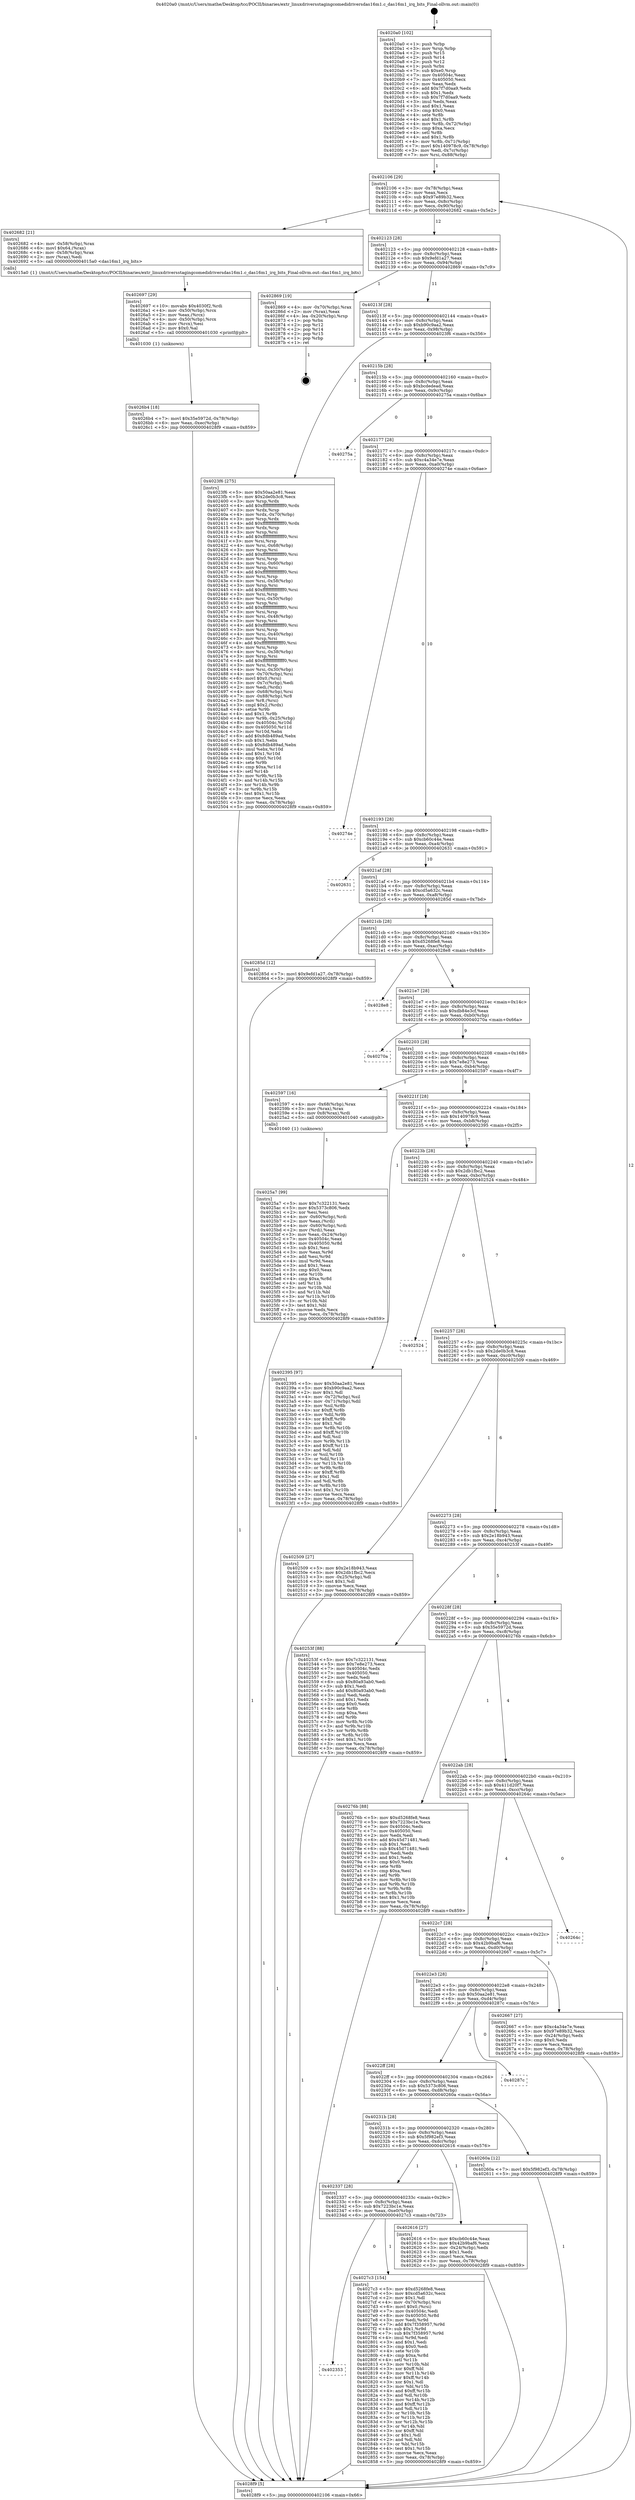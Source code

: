 digraph "0x4020a0" {
  label = "0x4020a0 (/mnt/c/Users/mathe/Desktop/tcc/POCII/binaries/extr_linuxdriversstagingcomedidriversdas16m1.c_das16m1_irq_bits_Final-ollvm.out::main(0))"
  labelloc = "t"
  node[shape=record]

  Entry [label="",width=0.3,height=0.3,shape=circle,fillcolor=black,style=filled]
  "0x402106" [label="{
     0x402106 [29]\l
     | [instrs]\l
     &nbsp;&nbsp;0x402106 \<+3\>: mov -0x78(%rbp),%eax\l
     &nbsp;&nbsp;0x402109 \<+2\>: mov %eax,%ecx\l
     &nbsp;&nbsp;0x40210b \<+6\>: sub $0x97e89b32,%ecx\l
     &nbsp;&nbsp;0x402111 \<+6\>: mov %eax,-0x8c(%rbp)\l
     &nbsp;&nbsp;0x402117 \<+6\>: mov %ecx,-0x90(%rbp)\l
     &nbsp;&nbsp;0x40211d \<+6\>: je 0000000000402682 \<main+0x5e2\>\l
  }"]
  "0x402682" [label="{
     0x402682 [21]\l
     | [instrs]\l
     &nbsp;&nbsp;0x402682 \<+4\>: mov -0x58(%rbp),%rax\l
     &nbsp;&nbsp;0x402686 \<+6\>: movl $0x64,(%rax)\l
     &nbsp;&nbsp;0x40268c \<+4\>: mov -0x58(%rbp),%rax\l
     &nbsp;&nbsp;0x402690 \<+2\>: mov (%rax),%edi\l
     &nbsp;&nbsp;0x402692 \<+5\>: call 00000000004015a0 \<das16m1_irq_bits\>\l
     | [calls]\l
     &nbsp;&nbsp;0x4015a0 \{1\} (/mnt/c/Users/mathe/Desktop/tcc/POCII/binaries/extr_linuxdriversstagingcomedidriversdas16m1.c_das16m1_irq_bits_Final-ollvm.out::das16m1_irq_bits)\l
  }"]
  "0x402123" [label="{
     0x402123 [28]\l
     | [instrs]\l
     &nbsp;&nbsp;0x402123 \<+5\>: jmp 0000000000402128 \<main+0x88\>\l
     &nbsp;&nbsp;0x402128 \<+6\>: mov -0x8c(%rbp),%eax\l
     &nbsp;&nbsp;0x40212e \<+5\>: sub $0x9efd1a27,%eax\l
     &nbsp;&nbsp;0x402133 \<+6\>: mov %eax,-0x94(%rbp)\l
     &nbsp;&nbsp;0x402139 \<+6\>: je 0000000000402869 \<main+0x7c9\>\l
  }"]
  Exit [label="",width=0.3,height=0.3,shape=circle,fillcolor=black,style=filled,peripheries=2]
  "0x402869" [label="{
     0x402869 [19]\l
     | [instrs]\l
     &nbsp;&nbsp;0x402869 \<+4\>: mov -0x70(%rbp),%rax\l
     &nbsp;&nbsp;0x40286d \<+2\>: mov (%rax),%eax\l
     &nbsp;&nbsp;0x40286f \<+4\>: lea -0x20(%rbp),%rsp\l
     &nbsp;&nbsp;0x402873 \<+1\>: pop %rbx\l
     &nbsp;&nbsp;0x402874 \<+2\>: pop %r12\l
     &nbsp;&nbsp;0x402876 \<+2\>: pop %r14\l
     &nbsp;&nbsp;0x402878 \<+2\>: pop %r15\l
     &nbsp;&nbsp;0x40287a \<+1\>: pop %rbp\l
     &nbsp;&nbsp;0x40287b \<+1\>: ret\l
  }"]
  "0x40213f" [label="{
     0x40213f [28]\l
     | [instrs]\l
     &nbsp;&nbsp;0x40213f \<+5\>: jmp 0000000000402144 \<main+0xa4\>\l
     &nbsp;&nbsp;0x402144 \<+6\>: mov -0x8c(%rbp),%eax\l
     &nbsp;&nbsp;0x40214a \<+5\>: sub $0xb90c9aa2,%eax\l
     &nbsp;&nbsp;0x40214f \<+6\>: mov %eax,-0x98(%rbp)\l
     &nbsp;&nbsp;0x402155 \<+6\>: je 00000000004023f6 \<main+0x356\>\l
  }"]
  "0x402353" [label="{
     0x402353\l
  }", style=dashed]
  "0x4023f6" [label="{
     0x4023f6 [275]\l
     | [instrs]\l
     &nbsp;&nbsp;0x4023f6 \<+5\>: mov $0x50aa2e81,%eax\l
     &nbsp;&nbsp;0x4023fb \<+5\>: mov $0x2de0b3c8,%ecx\l
     &nbsp;&nbsp;0x402400 \<+3\>: mov %rsp,%rdx\l
     &nbsp;&nbsp;0x402403 \<+4\>: add $0xfffffffffffffff0,%rdx\l
     &nbsp;&nbsp;0x402407 \<+3\>: mov %rdx,%rsp\l
     &nbsp;&nbsp;0x40240a \<+4\>: mov %rdx,-0x70(%rbp)\l
     &nbsp;&nbsp;0x40240e \<+3\>: mov %rsp,%rdx\l
     &nbsp;&nbsp;0x402411 \<+4\>: add $0xfffffffffffffff0,%rdx\l
     &nbsp;&nbsp;0x402415 \<+3\>: mov %rdx,%rsp\l
     &nbsp;&nbsp;0x402418 \<+3\>: mov %rsp,%rsi\l
     &nbsp;&nbsp;0x40241b \<+4\>: add $0xfffffffffffffff0,%rsi\l
     &nbsp;&nbsp;0x40241f \<+3\>: mov %rsi,%rsp\l
     &nbsp;&nbsp;0x402422 \<+4\>: mov %rsi,-0x68(%rbp)\l
     &nbsp;&nbsp;0x402426 \<+3\>: mov %rsp,%rsi\l
     &nbsp;&nbsp;0x402429 \<+4\>: add $0xfffffffffffffff0,%rsi\l
     &nbsp;&nbsp;0x40242d \<+3\>: mov %rsi,%rsp\l
     &nbsp;&nbsp;0x402430 \<+4\>: mov %rsi,-0x60(%rbp)\l
     &nbsp;&nbsp;0x402434 \<+3\>: mov %rsp,%rsi\l
     &nbsp;&nbsp;0x402437 \<+4\>: add $0xfffffffffffffff0,%rsi\l
     &nbsp;&nbsp;0x40243b \<+3\>: mov %rsi,%rsp\l
     &nbsp;&nbsp;0x40243e \<+4\>: mov %rsi,-0x58(%rbp)\l
     &nbsp;&nbsp;0x402442 \<+3\>: mov %rsp,%rsi\l
     &nbsp;&nbsp;0x402445 \<+4\>: add $0xfffffffffffffff0,%rsi\l
     &nbsp;&nbsp;0x402449 \<+3\>: mov %rsi,%rsp\l
     &nbsp;&nbsp;0x40244c \<+4\>: mov %rsi,-0x50(%rbp)\l
     &nbsp;&nbsp;0x402450 \<+3\>: mov %rsp,%rsi\l
     &nbsp;&nbsp;0x402453 \<+4\>: add $0xfffffffffffffff0,%rsi\l
     &nbsp;&nbsp;0x402457 \<+3\>: mov %rsi,%rsp\l
     &nbsp;&nbsp;0x40245a \<+4\>: mov %rsi,-0x48(%rbp)\l
     &nbsp;&nbsp;0x40245e \<+3\>: mov %rsp,%rsi\l
     &nbsp;&nbsp;0x402461 \<+4\>: add $0xfffffffffffffff0,%rsi\l
     &nbsp;&nbsp;0x402465 \<+3\>: mov %rsi,%rsp\l
     &nbsp;&nbsp;0x402468 \<+4\>: mov %rsi,-0x40(%rbp)\l
     &nbsp;&nbsp;0x40246c \<+3\>: mov %rsp,%rsi\l
     &nbsp;&nbsp;0x40246f \<+4\>: add $0xfffffffffffffff0,%rsi\l
     &nbsp;&nbsp;0x402473 \<+3\>: mov %rsi,%rsp\l
     &nbsp;&nbsp;0x402476 \<+4\>: mov %rsi,-0x38(%rbp)\l
     &nbsp;&nbsp;0x40247a \<+3\>: mov %rsp,%rsi\l
     &nbsp;&nbsp;0x40247d \<+4\>: add $0xfffffffffffffff0,%rsi\l
     &nbsp;&nbsp;0x402481 \<+3\>: mov %rsi,%rsp\l
     &nbsp;&nbsp;0x402484 \<+4\>: mov %rsi,-0x30(%rbp)\l
     &nbsp;&nbsp;0x402488 \<+4\>: mov -0x70(%rbp),%rsi\l
     &nbsp;&nbsp;0x40248c \<+6\>: movl $0x0,(%rsi)\l
     &nbsp;&nbsp;0x402492 \<+3\>: mov -0x7c(%rbp),%edi\l
     &nbsp;&nbsp;0x402495 \<+2\>: mov %edi,(%rdx)\l
     &nbsp;&nbsp;0x402497 \<+4\>: mov -0x68(%rbp),%rsi\l
     &nbsp;&nbsp;0x40249b \<+7\>: mov -0x88(%rbp),%r8\l
     &nbsp;&nbsp;0x4024a2 \<+3\>: mov %r8,(%rsi)\l
     &nbsp;&nbsp;0x4024a5 \<+3\>: cmpl $0x2,(%rdx)\l
     &nbsp;&nbsp;0x4024a8 \<+4\>: setne %r9b\l
     &nbsp;&nbsp;0x4024ac \<+4\>: and $0x1,%r9b\l
     &nbsp;&nbsp;0x4024b0 \<+4\>: mov %r9b,-0x25(%rbp)\l
     &nbsp;&nbsp;0x4024b4 \<+8\>: mov 0x40504c,%r10d\l
     &nbsp;&nbsp;0x4024bc \<+8\>: mov 0x405050,%r11d\l
     &nbsp;&nbsp;0x4024c4 \<+3\>: mov %r10d,%ebx\l
     &nbsp;&nbsp;0x4024c7 \<+6\>: add $0x8db489ad,%ebx\l
     &nbsp;&nbsp;0x4024cd \<+3\>: sub $0x1,%ebx\l
     &nbsp;&nbsp;0x4024d0 \<+6\>: sub $0x8db489ad,%ebx\l
     &nbsp;&nbsp;0x4024d6 \<+4\>: imul %ebx,%r10d\l
     &nbsp;&nbsp;0x4024da \<+4\>: and $0x1,%r10d\l
     &nbsp;&nbsp;0x4024de \<+4\>: cmp $0x0,%r10d\l
     &nbsp;&nbsp;0x4024e2 \<+4\>: sete %r9b\l
     &nbsp;&nbsp;0x4024e6 \<+4\>: cmp $0xa,%r11d\l
     &nbsp;&nbsp;0x4024ea \<+4\>: setl %r14b\l
     &nbsp;&nbsp;0x4024ee \<+3\>: mov %r9b,%r15b\l
     &nbsp;&nbsp;0x4024f1 \<+3\>: and %r14b,%r15b\l
     &nbsp;&nbsp;0x4024f4 \<+3\>: xor %r14b,%r9b\l
     &nbsp;&nbsp;0x4024f7 \<+3\>: or %r9b,%r15b\l
     &nbsp;&nbsp;0x4024fa \<+4\>: test $0x1,%r15b\l
     &nbsp;&nbsp;0x4024fe \<+3\>: cmovne %ecx,%eax\l
     &nbsp;&nbsp;0x402501 \<+3\>: mov %eax,-0x78(%rbp)\l
     &nbsp;&nbsp;0x402504 \<+5\>: jmp 00000000004028f9 \<main+0x859\>\l
  }"]
  "0x40215b" [label="{
     0x40215b [28]\l
     | [instrs]\l
     &nbsp;&nbsp;0x40215b \<+5\>: jmp 0000000000402160 \<main+0xc0\>\l
     &nbsp;&nbsp;0x402160 \<+6\>: mov -0x8c(%rbp),%eax\l
     &nbsp;&nbsp;0x402166 \<+5\>: sub $0xbcdedead,%eax\l
     &nbsp;&nbsp;0x40216b \<+6\>: mov %eax,-0x9c(%rbp)\l
     &nbsp;&nbsp;0x402171 \<+6\>: je 000000000040275a \<main+0x6ba\>\l
  }"]
  "0x4027c3" [label="{
     0x4027c3 [154]\l
     | [instrs]\l
     &nbsp;&nbsp;0x4027c3 \<+5\>: mov $0xd5268fe8,%eax\l
     &nbsp;&nbsp;0x4027c8 \<+5\>: mov $0xcd5a632c,%ecx\l
     &nbsp;&nbsp;0x4027cd \<+2\>: mov $0x1,%dl\l
     &nbsp;&nbsp;0x4027cf \<+4\>: mov -0x70(%rbp),%rsi\l
     &nbsp;&nbsp;0x4027d3 \<+6\>: movl $0x0,(%rsi)\l
     &nbsp;&nbsp;0x4027d9 \<+7\>: mov 0x40504c,%edi\l
     &nbsp;&nbsp;0x4027e0 \<+8\>: mov 0x405050,%r8d\l
     &nbsp;&nbsp;0x4027e8 \<+3\>: mov %edi,%r9d\l
     &nbsp;&nbsp;0x4027eb \<+7\>: add $0x7f358957,%r9d\l
     &nbsp;&nbsp;0x4027f2 \<+4\>: sub $0x1,%r9d\l
     &nbsp;&nbsp;0x4027f6 \<+7\>: sub $0x7f358957,%r9d\l
     &nbsp;&nbsp;0x4027fd \<+4\>: imul %r9d,%edi\l
     &nbsp;&nbsp;0x402801 \<+3\>: and $0x1,%edi\l
     &nbsp;&nbsp;0x402804 \<+3\>: cmp $0x0,%edi\l
     &nbsp;&nbsp;0x402807 \<+4\>: sete %r10b\l
     &nbsp;&nbsp;0x40280b \<+4\>: cmp $0xa,%r8d\l
     &nbsp;&nbsp;0x40280f \<+4\>: setl %r11b\l
     &nbsp;&nbsp;0x402813 \<+3\>: mov %r10b,%bl\l
     &nbsp;&nbsp;0x402816 \<+3\>: xor $0xff,%bl\l
     &nbsp;&nbsp;0x402819 \<+3\>: mov %r11b,%r14b\l
     &nbsp;&nbsp;0x40281c \<+4\>: xor $0xff,%r14b\l
     &nbsp;&nbsp;0x402820 \<+3\>: xor $0x1,%dl\l
     &nbsp;&nbsp;0x402823 \<+3\>: mov %bl,%r15b\l
     &nbsp;&nbsp;0x402826 \<+4\>: and $0xff,%r15b\l
     &nbsp;&nbsp;0x40282a \<+3\>: and %dl,%r10b\l
     &nbsp;&nbsp;0x40282d \<+3\>: mov %r14b,%r12b\l
     &nbsp;&nbsp;0x402830 \<+4\>: and $0xff,%r12b\l
     &nbsp;&nbsp;0x402834 \<+3\>: and %dl,%r11b\l
     &nbsp;&nbsp;0x402837 \<+3\>: or %r10b,%r15b\l
     &nbsp;&nbsp;0x40283a \<+3\>: or %r11b,%r12b\l
     &nbsp;&nbsp;0x40283d \<+3\>: xor %r12b,%r15b\l
     &nbsp;&nbsp;0x402840 \<+3\>: or %r14b,%bl\l
     &nbsp;&nbsp;0x402843 \<+3\>: xor $0xff,%bl\l
     &nbsp;&nbsp;0x402846 \<+3\>: or $0x1,%dl\l
     &nbsp;&nbsp;0x402849 \<+2\>: and %dl,%bl\l
     &nbsp;&nbsp;0x40284b \<+3\>: or %bl,%r15b\l
     &nbsp;&nbsp;0x40284e \<+4\>: test $0x1,%r15b\l
     &nbsp;&nbsp;0x402852 \<+3\>: cmovne %ecx,%eax\l
     &nbsp;&nbsp;0x402855 \<+3\>: mov %eax,-0x78(%rbp)\l
     &nbsp;&nbsp;0x402858 \<+5\>: jmp 00000000004028f9 \<main+0x859\>\l
  }"]
  "0x40275a" [label="{
     0x40275a\l
  }", style=dashed]
  "0x402177" [label="{
     0x402177 [28]\l
     | [instrs]\l
     &nbsp;&nbsp;0x402177 \<+5\>: jmp 000000000040217c \<main+0xdc\>\l
     &nbsp;&nbsp;0x40217c \<+6\>: mov -0x8c(%rbp),%eax\l
     &nbsp;&nbsp;0x402182 \<+5\>: sub $0xc4a34e7e,%eax\l
     &nbsp;&nbsp;0x402187 \<+6\>: mov %eax,-0xa0(%rbp)\l
     &nbsp;&nbsp;0x40218d \<+6\>: je 000000000040274e \<main+0x6ae\>\l
  }"]
  "0x4026b4" [label="{
     0x4026b4 [18]\l
     | [instrs]\l
     &nbsp;&nbsp;0x4026b4 \<+7\>: movl $0x35e5972d,-0x78(%rbp)\l
     &nbsp;&nbsp;0x4026bb \<+6\>: mov %eax,-0xec(%rbp)\l
     &nbsp;&nbsp;0x4026c1 \<+5\>: jmp 00000000004028f9 \<main+0x859\>\l
  }"]
  "0x40274e" [label="{
     0x40274e\l
  }", style=dashed]
  "0x402193" [label="{
     0x402193 [28]\l
     | [instrs]\l
     &nbsp;&nbsp;0x402193 \<+5\>: jmp 0000000000402198 \<main+0xf8\>\l
     &nbsp;&nbsp;0x402198 \<+6\>: mov -0x8c(%rbp),%eax\l
     &nbsp;&nbsp;0x40219e \<+5\>: sub $0xcb60c44e,%eax\l
     &nbsp;&nbsp;0x4021a3 \<+6\>: mov %eax,-0xa4(%rbp)\l
     &nbsp;&nbsp;0x4021a9 \<+6\>: je 0000000000402631 \<main+0x591\>\l
  }"]
  "0x402697" [label="{
     0x402697 [29]\l
     | [instrs]\l
     &nbsp;&nbsp;0x402697 \<+10\>: movabs $0x4030f2,%rdi\l
     &nbsp;&nbsp;0x4026a1 \<+4\>: mov -0x50(%rbp),%rcx\l
     &nbsp;&nbsp;0x4026a5 \<+2\>: mov %eax,(%rcx)\l
     &nbsp;&nbsp;0x4026a7 \<+4\>: mov -0x50(%rbp),%rcx\l
     &nbsp;&nbsp;0x4026ab \<+2\>: mov (%rcx),%esi\l
     &nbsp;&nbsp;0x4026ad \<+2\>: mov $0x0,%al\l
     &nbsp;&nbsp;0x4026af \<+5\>: call 0000000000401030 \<printf@plt\>\l
     | [calls]\l
     &nbsp;&nbsp;0x401030 \{1\} (unknown)\l
  }"]
  "0x402631" [label="{
     0x402631\l
  }", style=dashed]
  "0x4021af" [label="{
     0x4021af [28]\l
     | [instrs]\l
     &nbsp;&nbsp;0x4021af \<+5\>: jmp 00000000004021b4 \<main+0x114\>\l
     &nbsp;&nbsp;0x4021b4 \<+6\>: mov -0x8c(%rbp),%eax\l
     &nbsp;&nbsp;0x4021ba \<+5\>: sub $0xcd5a632c,%eax\l
     &nbsp;&nbsp;0x4021bf \<+6\>: mov %eax,-0xa8(%rbp)\l
     &nbsp;&nbsp;0x4021c5 \<+6\>: je 000000000040285d \<main+0x7bd\>\l
  }"]
  "0x402337" [label="{
     0x402337 [28]\l
     | [instrs]\l
     &nbsp;&nbsp;0x402337 \<+5\>: jmp 000000000040233c \<main+0x29c\>\l
     &nbsp;&nbsp;0x40233c \<+6\>: mov -0x8c(%rbp),%eax\l
     &nbsp;&nbsp;0x402342 \<+5\>: sub $0x7223bc1e,%eax\l
     &nbsp;&nbsp;0x402347 \<+6\>: mov %eax,-0xe0(%rbp)\l
     &nbsp;&nbsp;0x40234d \<+6\>: je 00000000004027c3 \<main+0x723\>\l
  }"]
  "0x40285d" [label="{
     0x40285d [12]\l
     | [instrs]\l
     &nbsp;&nbsp;0x40285d \<+7\>: movl $0x9efd1a27,-0x78(%rbp)\l
     &nbsp;&nbsp;0x402864 \<+5\>: jmp 00000000004028f9 \<main+0x859\>\l
  }"]
  "0x4021cb" [label="{
     0x4021cb [28]\l
     | [instrs]\l
     &nbsp;&nbsp;0x4021cb \<+5\>: jmp 00000000004021d0 \<main+0x130\>\l
     &nbsp;&nbsp;0x4021d0 \<+6\>: mov -0x8c(%rbp),%eax\l
     &nbsp;&nbsp;0x4021d6 \<+5\>: sub $0xd5268fe8,%eax\l
     &nbsp;&nbsp;0x4021db \<+6\>: mov %eax,-0xac(%rbp)\l
     &nbsp;&nbsp;0x4021e1 \<+6\>: je 00000000004028e8 \<main+0x848\>\l
  }"]
  "0x402616" [label="{
     0x402616 [27]\l
     | [instrs]\l
     &nbsp;&nbsp;0x402616 \<+5\>: mov $0xcb60c44e,%eax\l
     &nbsp;&nbsp;0x40261b \<+5\>: mov $0x42b9baf6,%ecx\l
     &nbsp;&nbsp;0x402620 \<+3\>: mov -0x24(%rbp),%edx\l
     &nbsp;&nbsp;0x402623 \<+3\>: cmp $0x1,%edx\l
     &nbsp;&nbsp;0x402626 \<+3\>: cmovl %ecx,%eax\l
     &nbsp;&nbsp;0x402629 \<+3\>: mov %eax,-0x78(%rbp)\l
     &nbsp;&nbsp;0x40262c \<+5\>: jmp 00000000004028f9 \<main+0x859\>\l
  }"]
  "0x4028e8" [label="{
     0x4028e8\l
  }", style=dashed]
  "0x4021e7" [label="{
     0x4021e7 [28]\l
     | [instrs]\l
     &nbsp;&nbsp;0x4021e7 \<+5\>: jmp 00000000004021ec \<main+0x14c\>\l
     &nbsp;&nbsp;0x4021ec \<+6\>: mov -0x8c(%rbp),%eax\l
     &nbsp;&nbsp;0x4021f2 \<+5\>: sub $0xdb84e3cf,%eax\l
     &nbsp;&nbsp;0x4021f7 \<+6\>: mov %eax,-0xb0(%rbp)\l
     &nbsp;&nbsp;0x4021fd \<+6\>: je 000000000040270a \<main+0x66a\>\l
  }"]
  "0x40231b" [label="{
     0x40231b [28]\l
     | [instrs]\l
     &nbsp;&nbsp;0x40231b \<+5\>: jmp 0000000000402320 \<main+0x280\>\l
     &nbsp;&nbsp;0x402320 \<+6\>: mov -0x8c(%rbp),%eax\l
     &nbsp;&nbsp;0x402326 \<+5\>: sub $0x5f982ef3,%eax\l
     &nbsp;&nbsp;0x40232b \<+6\>: mov %eax,-0xdc(%rbp)\l
     &nbsp;&nbsp;0x402331 \<+6\>: je 0000000000402616 \<main+0x576\>\l
  }"]
  "0x40270a" [label="{
     0x40270a\l
  }", style=dashed]
  "0x402203" [label="{
     0x402203 [28]\l
     | [instrs]\l
     &nbsp;&nbsp;0x402203 \<+5\>: jmp 0000000000402208 \<main+0x168\>\l
     &nbsp;&nbsp;0x402208 \<+6\>: mov -0x8c(%rbp),%eax\l
     &nbsp;&nbsp;0x40220e \<+5\>: sub $0x7e8e273,%eax\l
     &nbsp;&nbsp;0x402213 \<+6\>: mov %eax,-0xb4(%rbp)\l
     &nbsp;&nbsp;0x402219 \<+6\>: je 0000000000402597 \<main+0x4f7\>\l
  }"]
  "0x40260a" [label="{
     0x40260a [12]\l
     | [instrs]\l
     &nbsp;&nbsp;0x40260a \<+7\>: movl $0x5f982ef3,-0x78(%rbp)\l
     &nbsp;&nbsp;0x402611 \<+5\>: jmp 00000000004028f9 \<main+0x859\>\l
  }"]
  "0x402597" [label="{
     0x402597 [16]\l
     | [instrs]\l
     &nbsp;&nbsp;0x402597 \<+4\>: mov -0x68(%rbp),%rax\l
     &nbsp;&nbsp;0x40259b \<+3\>: mov (%rax),%rax\l
     &nbsp;&nbsp;0x40259e \<+4\>: mov 0x8(%rax),%rdi\l
     &nbsp;&nbsp;0x4025a2 \<+5\>: call 0000000000401040 \<atoi@plt\>\l
     | [calls]\l
     &nbsp;&nbsp;0x401040 \{1\} (unknown)\l
  }"]
  "0x40221f" [label="{
     0x40221f [28]\l
     | [instrs]\l
     &nbsp;&nbsp;0x40221f \<+5\>: jmp 0000000000402224 \<main+0x184\>\l
     &nbsp;&nbsp;0x402224 \<+6\>: mov -0x8c(%rbp),%eax\l
     &nbsp;&nbsp;0x40222a \<+5\>: sub $0x140978c9,%eax\l
     &nbsp;&nbsp;0x40222f \<+6\>: mov %eax,-0xb8(%rbp)\l
     &nbsp;&nbsp;0x402235 \<+6\>: je 0000000000402395 \<main+0x2f5\>\l
  }"]
  "0x4022ff" [label="{
     0x4022ff [28]\l
     | [instrs]\l
     &nbsp;&nbsp;0x4022ff \<+5\>: jmp 0000000000402304 \<main+0x264\>\l
     &nbsp;&nbsp;0x402304 \<+6\>: mov -0x8c(%rbp),%eax\l
     &nbsp;&nbsp;0x40230a \<+5\>: sub $0x5373c806,%eax\l
     &nbsp;&nbsp;0x40230f \<+6\>: mov %eax,-0xd8(%rbp)\l
     &nbsp;&nbsp;0x402315 \<+6\>: je 000000000040260a \<main+0x56a\>\l
  }"]
  "0x402395" [label="{
     0x402395 [97]\l
     | [instrs]\l
     &nbsp;&nbsp;0x402395 \<+5\>: mov $0x50aa2e81,%eax\l
     &nbsp;&nbsp;0x40239a \<+5\>: mov $0xb90c9aa2,%ecx\l
     &nbsp;&nbsp;0x40239f \<+2\>: mov $0x1,%dl\l
     &nbsp;&nbsp;0x4023a1 \<+4\>: mov -0x72(%rbp),%sil\l
     &nbsp;&nbsp;0x4023a5 \<+4\>: mov -0x71(%rbp),%dil\l
     &nbsp;&nbsp;0x4023a9 \<+3\>: mov %sil,%r8b\l
     &nbsp;&nbsp;0x4023ac \<+4\>: xor $0xff,%r8b\l
     &nbsp;&nbsp;0x4023b0 \<+3\>: mov %dil,%r9b\l
     &nbsp;&nbsp;0x4023b3 \<+4\>: xor $0xff,%r9b\l
     &nbsp;&nbsp;0x4023b7 \<+3\>: xor $0x1,%dl\l
     &nbsp;&nbsp;0x4023ba \<+3\>: mov %r8b,%r10b\l
     &nbsp;&nbsp;0x4023bd \<+4\>: and $0xff,%r10b\l
     &nbsp;&nbsp;0x4023c1 \<+3\>: and %dl,%sil\l
     &nbsp;&nbsp;0x4023c4 \<+3\>: mov %r9b,%r11b\l
     &nbsp;&nbsp;0x4023c7 \<+4\>: and $0xff,%r11b\l
     &nbsp;&nbsp;0x4023cb \<+3\>: and %dl,%dil\l
     &nbsp;&nbsp;0x4023ce \<+3\>: or %sil,%r10b\l
     &nbsp;&nbsp;0x4023d1 \<+3\>: or %dil,%r11b\l
     &nbsp;&nbsp;0x4023d4 \<+3\>: xor %r11b,%r10b\l
     &nbsp;&nbsp;0x4023d7 \<+3\>: or %r9b,%r8b\l
     &nbsp;&nbsp;0x4023da \<+4\>: xor $0xff,%r8b\l
     &nbsp;&nbsp;0x4023de \<+3\>: or $0x1,%dl\l
     &nbsp;&nbsp;0x4023e1 \<+3\>: and %dl,%r8b\l
     &nbsp;&nbsp;0x4023e4 \<+3\>: or %r8b,%r10b\l
     &nbsp;&nbsp;0x4023e7 \<+4\>: test $0x1,%r10b\l
     &nbsp;&nbsp;0x4023eb \<+3\>: cmovne %ecx,%eax\l
     &nbsp;&nbsp;0x4023ee \<+3\>: mov %eax,-0x78(%rbp)\l
     &nbsp;&nbsp;0x4023f1 \<+5\>: jmp 00000000004028f9 \<main+0x859\>\l
  }"]
  "0x40223b" [label="{
     0x40223b [28]\l
     | [instrs]\l
     &nbsp;&nbsp;0x40223b \<+5\>: jmp 0000000000402240 \<main+0x1a0\>\l
     &nbsp;&nbsp;0x402240 \<+6\>: mov -0x8c(%rbp),%eax\l
     &nbsp;&nbsp;0x402246 \<+5\>: sub $0x2db1fbc2,%eax\l
     &nbsp;&nbsp;0x40224b \<+6\>: mov %eax,-0xbc(%rbp)\l
     &nbsp;&nbsp;0x402251 \<+6\>: je 0000000000402524 \<main+0x484\>\l
  }"]
  "0x4028f9" [label="{
     0x4028f9 [5]\l
     | [instrs]\l
     &nbsp;&nbsp;0x4028f9 \<+5\>: jmp 0000000000402106 \<main+0x66\>\l
  }"]
  "0x4020a0" [label="{
     0x4020a0 [102]\l
     | [instrs]\l
     &nbsp;&nbsp;0x4020a0 \<+1\>: push %rbp\l
     &nbsp;&nbsp;0x4020a1 \<+3\>: mov %rsp,%rbp\l
     &nbsp;&nbsp;0x4020a4 \<+2\>: push %r15\l
     &nbsp;&nbsp;0x4020a6 \<+2\>: push %r14\l
     &nbsp;&nbsp;0x4020a8 \<+2\>: push %r12\l
     &nbsp;&nbsp;0x4020aa \<+1\>: push %rbx\l
     &nbsp;&nbsp;0x4020ab \<+7\>: sub $0xe0,%rsp\l
     &nbsp;&nbsp;0x4020b2 \<+7\>: mov 0x40504c,%eax\l
     &nbsp;&nbsp;0x4020b9 \<+7\>: mov 0x405050,%ecx\l
     &nbsp;&nbsp;0x4020c0 \<+2\>: mov %eax,%edx\l
     &nbsp;&nbsp;0x4020c2 \<+6\>: add $0x7f7d0aa9,%edx\l
     &nbsp;&nbsp;0x4020c8 \<+3\>: sub $0x1,%edx\l
     &nbsp;&nbsp;0x4020cb \<+6\>: sub $0x7f7d0aa9,%edx\l
     &nbsp;&nbsp;0x4020d1 \<+3\>: imul %edx,%eax\l
     &nbsp;&nbsp;0x4020d4 \<+3\>: and $0x1,%eax\l
     &nbsp;&nbsp;0x4020d7 \<+3\>: cmp $0x0,%eax\l
     &nbsp;&nbsp;0x4020da \<+4\>: sete %r8b\l
     &nbsp;&nbsp;0x4020de \<+4\>: and $0x1,%r8b\l
     &nbsp;&nbsp;0x4020e2 \<+4\>: mov %r8b,-0x72(%rbp)\l
     &nbsp;&nbsp;0x4020e6 \<+3\>: cmp $0xa,%ecx\l
     &nbsp;&nbsp;0x4020e9 \<+4\>: setl %r8b\l
     &nbsp;&nbsp;0x4020ed \<+4\>: and $0x1,%r8b\l
     &nbsp;&nbsp;0x4020f1 \<+4\>: mov %r8b,-0x71(%rbp)\l
     &nbsp;&nbsp;0x4020f5 \<+7\>: movl $0x140978c9,-0x78(%rbp)\l
     &nbsp;&nbsp;0x4020fc \<+3\>: mov %edi,-0x7c(%rbp)\l
     &nbsp;&nbsp;0x4020ff \<+7\>: mov %rsi,-0x88(%rbp)\l
  }"]
  "0x40287c" [label="{
     0x40287c\l
  }", style=dashed]
  "0x4022e3" [label="{
     0x4022e3 [28]\l
     | [instrs]\l
     &nbsp;&nbsp;0x4022e3 \<+5\>: jmp 00000000004022e8 \<main+0x248\>\l
     &nbsp;&nbsp;0x4022e8 \<+6\>: mov -0x8c(%rbp),%eax\l
     &nbsp;&nbsp;0x4022ee \<+5\>: sub $0x50aa2e81,%eax\l
     &nbsp;&nbsp;0x4022f3 \<+6\>: mov %eax,-0xd4(%rbp)\l
     &nbsp;&nbsp;0x4022f9 \<+6\>: je 000000000040287c \<main+0x7dc\>\l
  }"]
  "0x402524" [label="{
     0x402524\l
  }", style=dashed]
  "0x402257" [label="{
     0x402257 [28]\l
     | [instrs]\l
     &nbsp;&nbsp;0x402257 \<+5\>: jmp 000000000040225c \<main+0x1bc\>\l
     &nbsp;&nbsp;0x40225c \<+6\>: mov -0x8c(%rbp),%eax\l
     &nbsp;&nbsp;0x402262 \<+5\>: sub $0x2de0b3c8,%eax\l
     &nbsp;&nbsp;0x402267 \<+6\>: mov %eax,-0xc0(%rbp)\l
     &nbsp;&nbsp;0x40226d \<+6\>: je 0000000000402509 \<main+0x469\>\l
  }"]
  "0x402667" [label="{
     0x402667 [27]\l
     | [instrs]\l
     &nbsp;&nbsp;0x402667 \<+5\>: mov $0xc4a34e7e,%eax\l
     &nbsp;&nbsp;0x40266c \<+5\>: mov $0x97e89b32,%ecx\l
     &nbsp;&nbsp;0x402671 \<+3\>: mov -0x24(%rbp),%edx\l
     &nbsp;&nbsp;0x402674 \<+3\>: cmp $0x0,%edx\l
     &nbsp;&nbsp;0x402677 \<+3\>: cmove %ecx,%eax\l
     &nbsp;&nbsp;0x40267a \<+3\>: mov %eax,-0x78(%rbp)\l
     &nbsp;&nbsp;0x40267d \<+5\>: jmp 00000000004028f9 \<main+0x859\>\l
  }"]
  "0x402509" [label="{
     0x402509 [27]\l
     | [instrs]\l
     &nbsp;&nbsp;0x402509 \<+5\>: mov $0x2e18b943,%eax\l
     &nbsp;&nbsp;0x40250e \<+5\>: mov $0x2db1fbc2,%ecx\l
     &nbsp;&nbsp;0x402513 \<+3\>: mov -0x25(%rbp),%dl\l
     &nbsp;&nbsp;0x402516 \<+3\>: test $0x1,%dl\l
     &nbsp;&nbsp;0x402519 \<+3\>: cmovne %ecx,%eax\l
     &nbsp;&nbsp;0x40251c \<+3\>: mov %eax,-0x78(%rbp)\l
     &nbsp;&nbsp;0x40251f \<+5\>: jmp 00000000004028f9 \<main+0x859\>\l
  }"]
  "0x402273" [label="{
     0x402273 [28]\l
     | [instrs]\l
     &nbsp;&nbsp;0x402273 \<+5\>: jmp 0000000000402278 \<main+0x1d8\>\l
     &nbsp;&nbsp;0x402278 \<+6\>: mov -0x8c(%rbp),%eax\l
     &nbsp;&nbsp;0x40227e \<+5\>: sub $0x2e18b943,%eax\l
     &nbsp;&nbsp;0x402283 \<+6\>: mov %eax,-0xc4(%rbp)\l
     &nbsp;&nbsp;0x402289 \<+6\>: je 000000000040253f \<main+0x49f\>\l
  }"]
  "0x4022c7" [label="{
     0x4022c7 [28]\l
     | [instrs]\l
     &nbsp;&nbsp;0x4022c7 \<+5\>: jmp 00000000004022cc \<main+0x22c\>\l
     &nbsp;&nbsp;0x4022cc \<+6\>: mov -0x8c(%rbp),%eax\l
     &nbsp;&nbsp;0x4022d2 \<+5\>: sub $0x42b9baf6,%eax\l
     &nbsp;&nbsp;0x4022d7 \<+6\>: mov %eax,-0xd0(%rbp)\l
     &nbsp;&nbsp;0x4022dd \<+6\>: je 0000000000402667 \<main+0x5c7\>\l
  }"]
  "0x40253f" [label="{
     0x40253f [88]\l
     | [instrs]\l
     &nbsp;&nbsp;0x40253f \<+5\>: mov $0x7c322131,%eax\l
     &nbsp;&nbsp;0x402544 \<+5\>: mov $0x7e8e273,%ecx\l
     &nbsp;&nbsp;0x402549 \<+7\>: mov 0x40504c,%edx\l
     &nbsp;&nbsp;0x402550 \<+7\>: mov 0x405050,%esi\l
     &nbsp;&nbsp;0x402557 \<+2\>: mov %edx,%edi\l
     &nbsp;&nbsp;0x402559 \<+6\>: sub $0x80a93ab0,%edi\l
     &nbsp;&nbsp;0x40255f \<+3\>: sub $0x1,%edi\l
     &nbsp;&nbsp;0x402562 \<+6\>: add $0x80a93ab0,%edi\l
     &nbsp;&nbsp;0x402568 \<+3\>: imul %edi,%edx\l
     &nbsp;&nbsp;0x40256b \<+3\>: and $0x1,%edx\l
     &nbsp;&nbsp;0x40256e \<+3\>: cmp $0x0,%edx\l
     &nbsp;&nbsp;0x402571 \<+4\>: sete %r8b\l
     &nbsp;&nbsp;0x402575 \<+3\>: cmp $0xa,%esi\l
     &nbsp;&nbsp;0x402578 \<+4\>: setl %r9b\l
     &nbsp;&nbsp;0x40257c \<+3\>: mov %r8b,%r10b\l
     &nbsp;&nbsp;0x40257f \<+3\>: and %r9b,%r10b\l
     &nbsp;&nbsp;0x402582 \<+3\>: xor %r9b,%r8b\l
     &nbsp;&nbsp;0x402585 \<+3\>: or %r8b,%r10b\l
     &nbsp;&nbsp;0x402588 \<+4\>: test $0x1,%r10b\l
     &nbsp;&nbsp;0x40258c \<+3\>: cmovne %ecx,%eax\l
     &nbsp;&nbsp;0x40258f \<+3\>: mov %eax,-0x78(%rbp)\l
     &nbsp;&nbsp;0x402592 \<+5\>: jmp 00000000004028f9 \<main+0x859\>\l
  }"]
  "0x40228f" [label="{
     0x40228f [28]\l
     | [instrs]\l
     &nbsp;&nbsp;0x40228f \<+5\>: jmp 0000000000402294 \<main+0x1f4\>\l
     &nbsp;&nbsp;0x402294 \<+6\>: mov -0x8c(%rbp),%eax\l
     &nbsp;&nbsp;0x40229a \<+5\>: sub $0x35e5972d,%eax\l
     &nbsp;&nbsp;0x40229f \<+6\>: mov %eax,-0xc8(%rbp)\l
     &nbsp;&nbsp;0x4022a5 \<+6\>: je 000000000040276b \<main+0x6cb\>\l
  }"]
  "0x4025a7" [label="{
     0x4025a7 [99]\l
     | [instrs]\l
     &nbsp;&nbsp;0x4025a7 \<+5\>: mov $0x7c322131,%ecx\l
     &nbsp;&nbsp;0x4025ac \<+5\>: mov $0x5373c806,%edx\l
     &nbsp;&nbsp;0x4025b1 \<+2\>: xor %esi,%esi\l
     &nbsp;&nbsp;0x4025b3 \<+4\>: mov -0x60(%rbp),%rdi\l
     &nbsp;&nbsp;0x4025b7 \<+2\>: mov %eax,(%rdi)\l
     &nbsp;&nbsp;0x4025b9 \<+4\>: mov -0x60(%rbp),%rdi\l
     &nbsp;&nbsp;0x4025bd \<+2\>: mov (%rdi),%eax\l
     &nbsp;&nbsp;0x4025bf \<+3\>: mov %eax,-0x24(%rbp)\l
     &nbsp;&nbsp;0x4025c2 \<+7\>: mov 0x40504c,%eax\l
     &nbsp;&nbsp;0x4025c9 \<+8\>: mov 0x405050,%r8d\l
     &nbsp;&nbsp;0x4025d1 \<+3\>: sub $0x1,%esi\l
     &nbsp;&nbsp;0x4025d4 \<+3\>: mov %eax,%r9d\l
     &nbsp;&nbsp;0x4025d7 \<+3\>: add %esi,%r9d\l
     &nbsp;&nbsp;0x4025da \<+4\>: imul %r9d,%eax\l
     &nbsp;&nbsp;0x4025de \<+3\>: and $0x1,%eax\l
     &nbsp;&nbsp;0x4025e1 \<+3\>: cmp $0x0,%eax\l
     &nbsp;&nbsp;0x4025e4 \<+4\>: sete %r10b\l
     &nbsp;&nbsp;0x4025e8 \<+4\>: cmp $0xa,%r8d\l
     &nbsp;&nbsp;0x4025ec \<+4\>: setl %r11b\l
     &nbsp;&nbsp;0x4025f0 \<+3\>: mov %r10b,%bl\l
     &nbsp;&nbsp;0x4025f3 \<+3\>: and %r11b,%bl\l
     &nbsp;&nbsp;0x4025f6 \<+3\>: xor %r11b,%r10b\l
     &nbsp;&nbsp;0x4025f9 \<+3\>: or %r10b,%bl\l
     &nbsp;&nbsp;0x4025fc \<+3\>: test $0x1,%bl\l
     &nbsp;&nbsp;0x4025ff \<+3\>: cmovne %edx,%ecx\l
     &nbsp;&nbsp;0x402602 \<+3\>: mov %ecx,-0x78(%rbp)\l
     &nbsp;&nbsp;0x402605 \<+5\>: jmp 00000000004028f9 \<main+0x859\>\l
  }"]
  "0x40264c" [label="{
     0x40264c\l
  }", style=dashed]
  "0x40276b" [label="{
     0x40276b [88]\l
     | [instrs]\l
     &nbsp;&nbsp;0x40276b \<+5\>: mov $0xd5268fe8,%eax\l
     &nbsp;&nbsp;0x402770 \<+5\>: mov $0x7223bc1e,%ecx\l
     &nbsp;&nbsp;0x402775 \<+7\>: mov 0x40504c,%edx\l
     &nbsp;&nbsp;0x40277c \<+7\>: mov 0x405050,%esi\l
     &nbsp;&nbsp;0x402783 \<+2\>: mov %edx,%edi\l
     &nbsp;&nbsp;0x402785 \<+6\>: add $0x45d71481,%edi\l
     &nbsp;&nbsp;0x40278b \<+3\>: sub $0x1,%edi\l
     &nbsp;&nbsp;0x40278e \<+6\>: sub $0x45d71481,%edi\l
     &nbsp;&nbsp;0x402794 \<+3\>: imul %edi,%edx\l
     &nbsp;&nbsp;0x402797 \<+3\>: and $0x1,%edx\l
     &nbsp;&nbsp;0x40279a \<+3\>: cmp $0x0,%edx\l
     &nbsp;&nbsp;0x40279d \<+4\>: sete %r8b\l
     &nbsp;&nbsp;0x4027a1 \<+3\>: cmp $0xa,%esi\l
     &nbsp;&nbsp;0x4027a4 \<+4\>: setl %r9b\l
     &nbsp;&nbsp;0x4027a8 \<+3\>: mov %r8b,%r10b\l
     &nbsp;&nbsp;0x4027ab \<+3\>: and %r9b,%r10b\l
     &nbsp;&nbsp;0x4027ae \<+3\>: xor %r9b,%r8b\l
     &nbsp;&nbsp;0x4027b1 \<+3\>: or %r8b,%r10b\l
     &nbsp;&nbsp;0x4027b4 \<+4\>: test $0x1,%r10b\l
     &nbsp;&nbsp;0x4027b8 \<+3\>: cmovne %ecx,%eax\l
     &nbsp;&nbsp;0x4027bb \<+3\>: mov %eax,-0x78(%rbp)\l
     &nbsp;&nbsp;0x4027be \<+5\>: jmp 00000000004028f9 \<main+0x859\>\l
  }"]
  "0x4022ab" [label="{
     0x4022ab [28]\l
     | [instrs]\l
     &nbsp;&nbsp;0x4022ab \<+5\>: jmp 00000000004022b0 \<main+0x210\>\l
     &nbsp;&nbsp;0x4022b0 \<+6\>: mov -0x8c(%rbp),%eax\l
     &nbsp;&nbsp;0x4022b6 \<+5\>: sub $0x411d20f7,%eax\l
     &nbsp;&nbsp;0x4022bb \<+6\>: mov %eax,-0xcc(%rbp)\l
     &nbsp;&nbsp;0x4022c1 \<+6\>: je 000000000040264c \<main+0x5ac\>\l
  }"]
  Entry -> "0x4020a0" [label=" 1"]
  "0x402106" -> "0x402682" [label=" 1"]
  "0x402106" -> "0x402123" [label=" 12"]
  "0x402869" -> Exit [label=" 1"]
  "0x402123" -> "0x402869" [label=" 1"]
  "0x402123" -> "0x40213f" [label=" 11"]
  "0x40285d" -> "0x4028f9" [label=" 1"]
  "0x40213f" -> "0x4023f6" [label=" 1"]
  "0x40213f" -> "0x40215b" [label=" 10"]
  "0x4027c3" -> "0x4028f9" [label=" 1"]
  "0x40215b" -> "0x40275a" [label=" 0"]
  "0x40215b" -> "0x402177" [label=" 10"]
  "0x402337" -> "0x402353" [label=" 0"]
  "0x402177" -> "0x40274e" [label=" 0"]
  "0x402177" -> "0x402193" [label=" 10"]
  "0x402337" -> "0x4027c3" [label=" 1"]
  "0x402193" -> "0x402631" [label=" 0"]
  "0x402193" -> "0x4021af" [label=" 10"]
  "0x40276b" -> "0x4028f9" [label=" 1"]
  "0x4021af" -> "0x40285d" [label=" 1"]
  "0x4021af" -> "0x4021cb" [label=" 9"]
  "0x4026b4" -> "0x4028f9" [label=" 1"]
  "0x4021cb" -> "0x4028e8" [label=" 0"]
  "0x4021cb" -> "0x4021e7" [label=" 9"]
  "0x402697" -> "0x4026b4" [label=" 1"]
  "0x4021e7" -> "0x40270a" [label=" 0"]
  "0x4021e7" -> "0x402203" [label=" 9"]
  "0x402667" -> "0x4028f9" [label=" 1"]
  "0x402203" -> "0x402597" [label=" 1"]
  "0x402203" -> "0x40221f" [label=" 8"]
  "0x402616" -> "0x4028f9" [label=" 1"]
  "0x40221f" -> "0x402395" [label=" 1"]
  "0x40221f" -> "0x40223b" [label=" 7"]
  "0x402395" -> "0x4028f9" [label=" 1"]
  "0x4020a0" -> "0x402106" [label=" 1"]
  "0x4028f9" -> "0x402106" [label=" 12"]
  "0x40231b" -> "0x402616" [label=" 1"]
  "0x4023f6" -> "0x4028f9" [label=" 1"]
  "0x402682" -> "0x402697" [label=" 1"]
  "0x40223b" -> "0x402524" [label=" 0"]
  "0x40223b" -> "0x402257" [label=" 7"]
  "0x4022ff" -> "0x40231b" [label=" 2"]
  "0x402257" -> "0x402509" [label=" 1"]
  "0x402257" -> "0x402273" [label=" 6"]
  "0x402509" -> "0x4028f9" [label=" 1"]
  "0x4022ff" -> "0x40260a" [label=" 1"]
  "0x402273" -> "0x40253f" [label=" 1"]
  "0x402273" -> "0x40228f" [label=" 5"]
  "0x40253f" -> "0x4028f9" [label=" 1"]
  "0x402597" -> "0x4025a7" [label=" 1"]
  "0x4025a7" -> "0x4028f9" [label=" 1"]
  "0x4022e3" -> "0x4022ff" [label=" 3"]
  "0x40228f" -> "0x40276b" [label=" 1"]
  "0x40228f" -> "0x4022ab" [label=" 4"]
  "0x4022e3" -> "0x40287c" [label=" 0"]
  "0x4022ab" -> "0x40264c" [label=" 0"]
  "0x4022ab" -> "0x4022c7" [label=" 4"]
  "0x40231b" -> "0x402337" [label=" 1"]
  "0x4022c7" -> "0x402667" [label=" 1"]
  "0x4022c7" -> "0x4022e3" [label=" 3"]
  "0x40260a" -> "0x4028f9" [label=" 1"]
}
